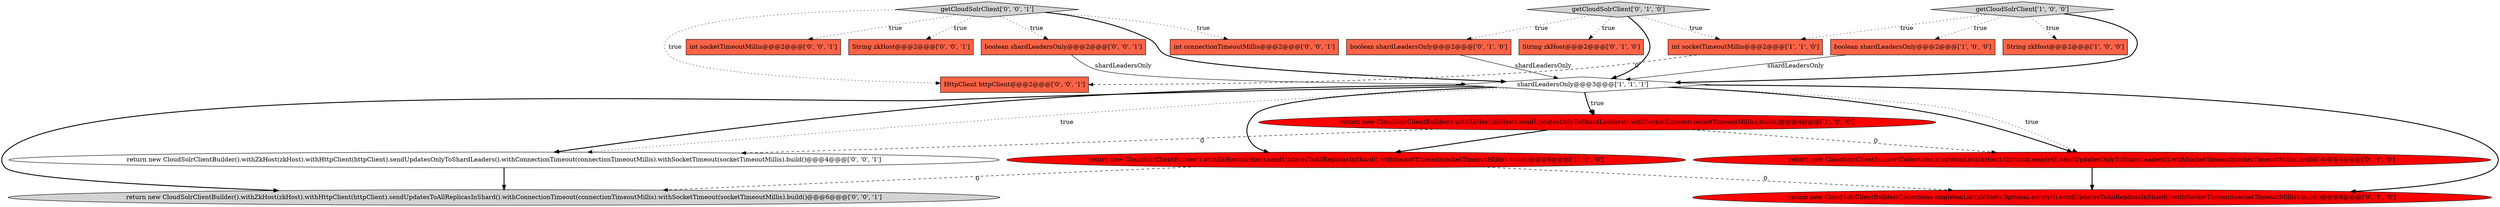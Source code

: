 digraph {
0 [style = filled, label = "return new CloudSolrClientBuilder().withZkHost(zkHost).sendUpdatesOnlyToShardLeaders().withSocketTimeout(socketTimeoutMillis).build()@@@4@@@['1', '0', '0']", fillcolor = red, shape = ellipse image = "AAA1AAABBB1BBB"];
14 [style = filled, label = "return new CloudSolrClientBuilder().withZkHost(zkHost).withHttpClient(httpClient).sendUpdatesToAllReplicasInShard().withConnectionTimeout(connectionTimeoutMillis).withSocketTimeout(socketTimeoutMillis).build()@@@6@@@['0', '0', '1']", fillcolor = lightgray, shape = ellipse image = "AAA0AAABBB3BBB"];
7 [style = filled, label = "String zkHost@@@2@@@['0', '1', '0']", fillcolor = tomato, shape = box image = "AAA0AAABBB2BBB"];
9 [style = filled, label = "return new CloudSolrClientBuilder(Collections.singletonList(zkHost),Optional.empty()).sendUpdatesOnlyToShardLeaders().withSocketTimeout(socketTimeoutMillis).build()@@@4@@@['0', '1', '0']", fillcolor = red, shape = ellipse image = "AAA1AAABBB2BBB"];
11 [style = filled, label = "return new CloudSolrClientBuilder(Collections.singletonList(zkHost),Optional.empty()).sendUpdatesToAllReplicasInShard().withSocketTimeout(socketTimeoutMillis).build()@@@6@@@['0', '1', '0']", fillcolor = red, shape = ellipse image = "AAA1AAABBB2BBB"];
17 [style = filled, label = "int socketTimeoutMillis@@@2@@@['0', '0', '1']", fillcolor = tomato, shape = box image = "AAA0AAABBB3BBB"];
18 [style = filled, label = "String zkHost@@@2@@@['0', '0', '1']", fillcolor = tomato, shape = box image = "AAA0AAABBB3BBB"];
2 [style = filled, label = "shardLeadersOnly@@@3@@@['1', '1', '1']", fillcolor = white, shape = diamond image = "AAA0AAABBB1BBB"];
5 [style = filled, label = "return new CloudSolrClientBuilder().withZkHost(zkHost).sendUpdatesToAllReplicasInShard().withSocketTimeout(socketTimeoutMillis).build()@@@6@@@['1', '0', '0']", fillcolor = red, shape = ellipse image = "AAA1AAABBB1BBB"];
8 [style = filled, label = "getCloudSolrClient['0', '1', '0']", fillcolor = lightgray, shape = diamond image = "AAA0AAABBB2BBB"];
15 [style = filled, label = "getCloudSolrClient['0', '0', '1']", fillcolor = lightgray, shape = diamond image = "AAA0AAABBB3BBB"];
16 [style = filled, label = "int connectionTimeoutMillis@@@2@@@['0', '0', '1']", fillcolor = tomato, shape = box image = "AAA0AAABBB3BBB"];
19 [style = filled, label = "HttpClient httpClient@@@2@@@['0', '0', '1']", fillcolor = tomato, shape = box image = "AAA0AAABBB3BBB"];
12 [style = filled, label = "boolean shardLeadersOnly@@@2@@@['0', '0', '1']", fillcolor = tomato, shape = box image = "AAA0AAABBB3BBB"];
3 [style = filled, label = "getCloudSolrClient['1', '0', '0']", fillcolor = lightgray, shape = diamond image = "AAA0AAABBB1BBB"];
6 [style = filled, label = "int socketTimeoutMillis@@@2@@@['1', '1', '0']", fillcolor = tomato, shape = box image = "AAA0AAABBB1BBB"];
13 [style = filled, label = "return new CloudSolrClientBuilder().withZkHost(zkHost).withHttpClient(httpClient).sendUpdatesOnlyToShardLeaders().withConnectionTimeout(connectionTimeoutMillis).withSocketTimeout(socketTimeoutMillis).build()@@@4@@@['0', '0', '1']", fillcolor = white, shape = ellipse image = "AAA0AAABBB3BBB"];
10 [style = filled, label = "boolean shardLeadersOnly@@@2@@@['0', '1', '0']", fillcolor = tomato, shape = box image = "AAA0AAABBB2BBB"];
1 [style = filled, label = "boolean shardLeadersOnly@@@2@@@['1', '0', '0']", fillcolor = tomato, shape = box image = "AAA0AAABBB1BBB"];
4 [style = filled, label = "String zkHost@@@2@@@['1', '0', '0']", fillcolor = tomato, shape = box image = "AAA0AAABBB1BBB"];
15->2 [style = bold, label=""];
5->14 [style = dashed, label="0"];
2->0 [style = dotted, label="true"];
9->11 [style = bold, label=""];
15->18 [style = dotted, label="true"];
12->2 [style = solid, label="shardLeadersOnly"];
3->4 [style = dotted, label="true"];
8->7 [style = dotted, label="true"];
2->9 [style = bold, label=""];
8->10 [style = dotted, label="true"];
1->2 [style = solid, label="shardLeadersOnly"];
3->6 [style = dotted, label="true"];
15->16 [style = dotted, label="true"];
2->13 [style = bold, label=""];
15->17 [style = dotted, label="true"];
2->0 [style = bold, label=""];
10->2 [style = solid, label="shardLeadersOnly"];
2->9 [style = dotted, label="true"];
8->6 [style = dotted, label="true"];
3->2 [style = bold, label=""];
8->2 [style = bold, label=""];
5->11 [style = dashed, label="0"];
15->19 [style = dotted, label="true"];
0->5 [style = bold, label=""];
2->14 [style = bold, label=""];
6->19 [style = dashed, label="0"];
0->13 [style = dashed, label="0"];
15->12 [style = dotted, label="true"];
0->9 [style = dashed, label="0"];
3->1 [style = dotted, label="true"];
13->14 [style = bold, label=""];
2->11 [style = bold, label=""];
2->13 [style = dotted, label="true"];
2->5 [style = bold, label=""];
}
